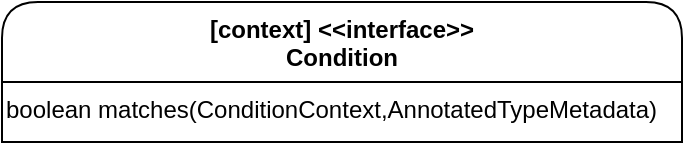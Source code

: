 <mxfile version="13.6.2" type="device"><diagram id="PFs4TAfe8ZJRCH0NtUVy" name="第 1 页"><mxGraphModel dx="1426" dy="811" grid="1" gridSize="10" guides="1" tooltips="1" connect="1" arrows="1" fold="1" page="1" pageScale="1" pageWidth="827" pageHeight="1169" math="0" shadow="0"><root><mxCell id="0"/><mxCell id="1" parent="0"/><mxCell id="V7V3t3JNy8miscFMQGlY-1" value="[context] &lt;&lt;interface&gt;&gt;&#10;Condition" style="swimlane;fontStyle=1;align=center;verticalAlign=top;childLayout=stackLayout;horizontal=1;startSize=40;horizontalStack=0;resizeParent=1;resizeParentMax=0;resizeLast=0;collapsible=1;marginBottom=0;rounded=1;shadow=0;glass=0;sketch=0;html=0;" vertex="1" parent="1"><mxGeometry x="250" y="120" width="340" height="70" as="geometry"><mxRectangle x="200" y="1001" width="260" height="26" as="alternateBounds"/></mxGeometry></mxCell><mxCell id="V7V3t3JNy8miscFMQGlY-2" value="boolean matches(ConditionContext,AnnotatedTypeMetadata)" style="rounded=0;whiteSpace=wrap;shadow=0;glass=0;sketch=0;align=left;verticalAlign=top;" vertex="1" parent="V7V3t3JNy8miscFMQGlY-1"><mxGeometry y="40" width="340" height="30" as="geometry"/></mxCell></root></mxGraphModel></diagram></mxfile>